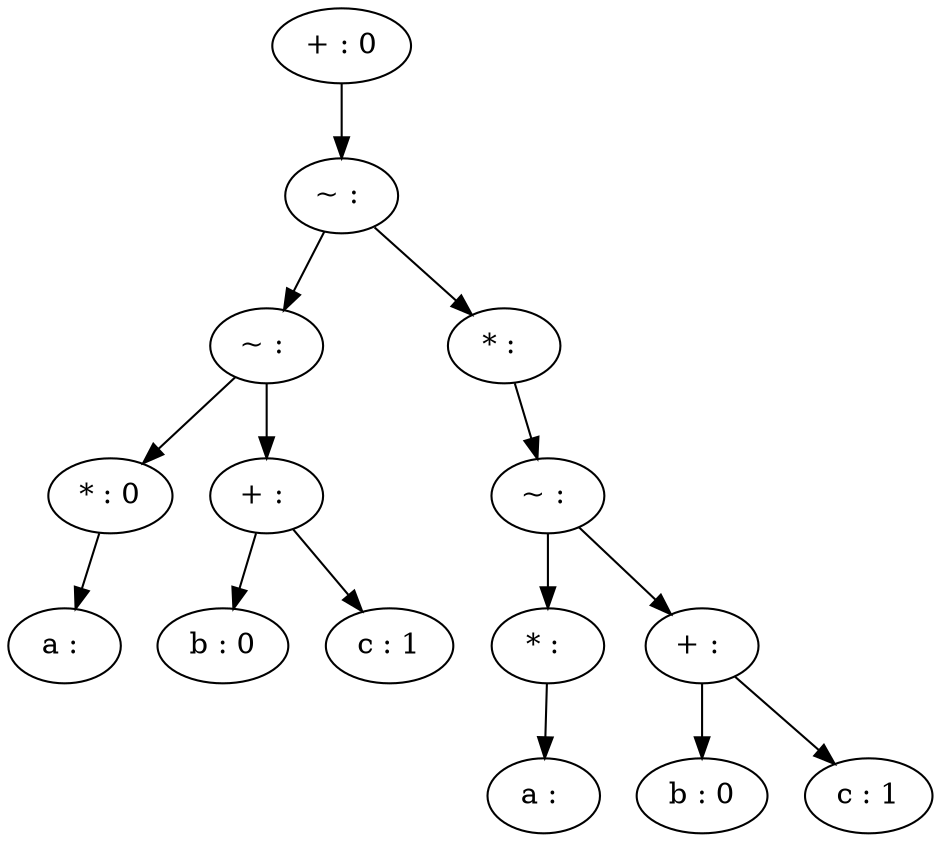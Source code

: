 // Iteration: 10
digraph {
	0 [label="+ : 0"]
	1 [label="~ : "]
	2 [label="~ : "]
	3 [label="* : 0"]
	4 [label="a : "]
	5 [label="+ : "]
	6 [label="b : 0"]
	7 [label="c : 1"]
	8 [label="* : "]
	9 [label="~ : "]
	10 [label="* : "]
	11 [label="a : "]
	12 [label="+ : "]
	13 [label="b : 0"]
	14 [label="c : 1"]
	0 -> 1
	1 -> 2
	2 -> 3
	3 -> 4
	2 -> 5
	5 -> 6
	5 -> 7
	1 -> 8
	8 -> 9
	9 -> 10
	10 -> 11
	9 -> 12
	12 -> 13
	12 -> 14
}
